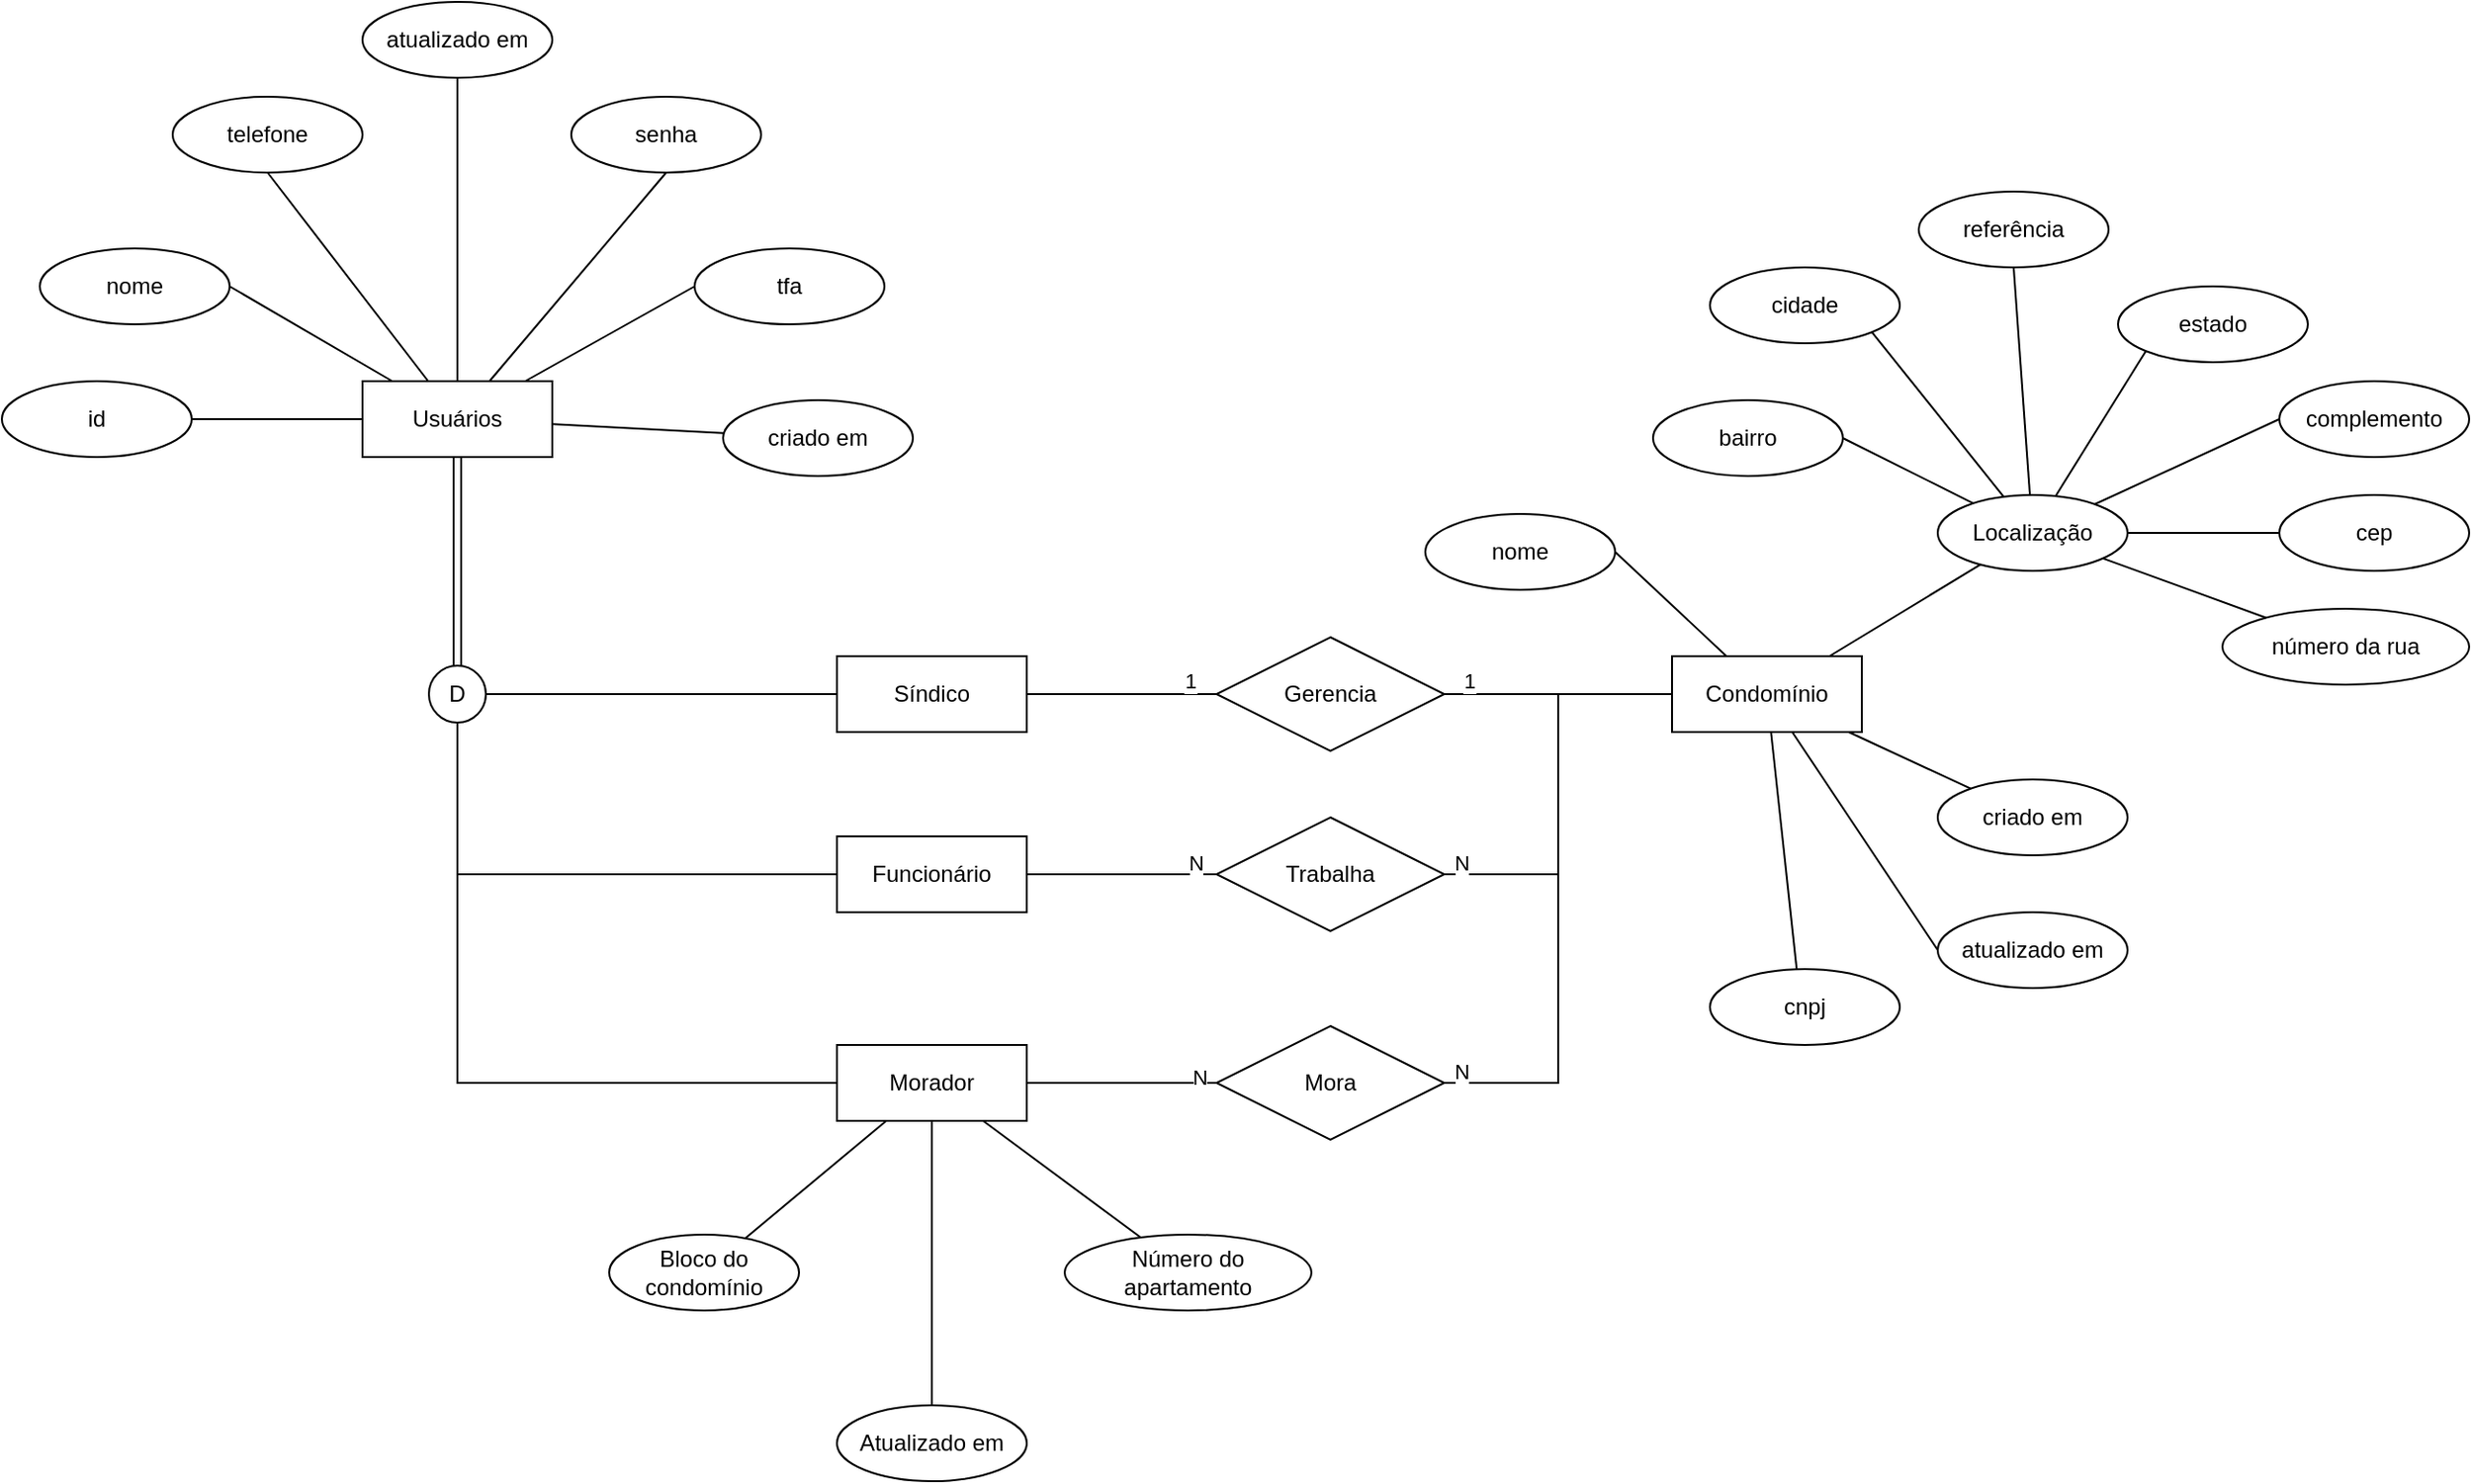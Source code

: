 <mxfile version="24.7.5">
  <diagram name="Page-1" id="kRg1-ay8pMj5Pi-dX9Vl">
    <mxGraphModel dx="1342" dy="816" grid="1" gridSize="10" guides="1" tooltips="1" connect="1" arrows="1" fold="1" page="1" pageScale="1" pageWidth="850" pageHeight="1100" math="0" shadow="0">
      <root>
        <mxCell id="0" />
        <mxCell id="1" parent="0" />
        <mxCell id="BigQCFhnfqjvSyWV48ns-22" style="rounded=0;orthogonalLoop=1;jettySize=auto;html=1;endArrow=none;endFill=0;" edge="1" parent="1" source="BigQCFhnfqjvSyWV48ns-14" target="BigQCFhnfqjvSyWV48ns-20">
          <mxGeometry relative="1" as="geometry" />
        </mxCell>
        <mxCell id="BigQCFhnfqjvSyWV48ns-23" style="rounded=0;orthogonalLoop=1;jettySize=auto;html=1;entryX=0;entryY=0.5;entryDx=0;entryDy=0;endArrow=none;endFill=0;" edge="1" parent="1" source="BigQCFhnfqjvSyWV48ns-14" target="BigQCFhnfqjvSyWV48ns-19">
          <mxGeometry relative="1" as="geometry" />
        </mxCell>
        <mxCell id="BigQCFhnfqjvSyWV48ns-24" style="rounded=0;orthogonalLoop=1;jettySize=auto;html=1;entryX=0.5;entryY=1;entryDx=0;entryDy=0;endArrow=none;endFill=0;" edge="1" parent="1" source="BigQCFhnfqjvSyWV48ns-14" target="BigQCFhnfqjvSyWV48ns-18">
          <mxGeometry relative="1" as="geometry" />
        </mxCell>
        <mxCell id="BigQCFhnfqjvSyWV48ns-25" style="rounded=0;orthogonalLoop=1;jettySize=auto;html=1;entryX=0.5;entryY=1;entryDx=0;entryDy=0;endArrow=none;endFill=0;" edge="1" parent="1" source="BigQCFhnfqjvSyWV48ns-14" target="BigQCFhnfqjvSyWV48ns-17">
          <mxGeometry relative="1" as="geometry" />
        </mxCell>
        <mxCell id="BigQCFhnfqjvSyWV48ns-26" style="rounded=0;orthogonalLoop=1;jettySize=auto;html=1;entryX=1;entryY=0.5;entryDx=0;entryDy=0;endArrow=none;endFill=0;" edge="1" parent="1" source="BigQCFhnfqjvSyWV48ns-14" target="BigQCFhnfqjvSyWV48ns-16">
          <mxGeometry relative="1" as="geometry" />
        </mxCell>
        <mxCell id="BigQCFhnfqjvSyWV48ns-27" style="rounded=0;orthogonalLoop=1;jettySize=auto;html=1;entryX=1;entryY=0.5;entryDx=0;entryDy=0;endArrow=none;endFill=0;" edge="1" parent="1" source="BigQCFhnfqjvSyWV48ns-14" target="BigQCFhnfqjvSyWV48ns-15">
          <mxGeometry relative="1" as="geometry" />
        </mxCell>
        <mxCell id="BigQCFhnfqjvSyWV48ns-28" style="rounded=0;orthogonalLoop=1;jettySize=auto;html=1;entryX=0.5;entryY=1;entryDx=0;entryDy=0;endArrow=none;endFill=0;" edge="1" parent="1" source="BigQCFhnfqjvSyWV48ns-14" target="BigQCFhnfqjvSyWV48ns-21">
          <mxGeometry relative="1" as="geometry" />
        </mxCell>
        <mxCell id="BigQCFhnfqjvSyWV48ns-31" value="" style="edgeStyle=orthogonalEdgeStyle;rounded=0;orthogonalLoop=1;jettySize=auto;html=1;endArrow=none;endFill=0;shape=link;" edge="1" parent="1" source="BigQCFhnfqjvSyWV48ns-14" target="BigQCFhnfqjvSyWV48ns-30">
          <mxGeometry relative="1" as="geometry" />
        </mxCell>
        <mxCell id="BigQCFhnfqjvSyWV48ns-14" value="Usuários" style="whiteSpace=wrap;html=1;align=center;" vertex="1" parent="1">
          <mxGeometry x="250" y="350" width="100" height="40" as="geometry" />
        </mxCell>
        <mxCell id="BigQCFhnfqjvSyWV48ns-15" value="id" style="ellipse;whiteSpace=wrap;html=1;align=center;" vertex="1" parent="1">
          <mxGeometry x="60" y="350" width="100" height="40" as="geometry" />
        </mxCell>
        <mxCell id="BigQCFhnfqjvSyWV48ns-16" value="nome" style="ellipse;whiteSpace=wrap;html=1;align=center;" vertex="1" parent="1">
          <mxGeometry x="80" y="280" width="100" height="40" as="geometry" />
        </mxCell>
        <mxCell id="BigQCFhnfqjvSyWV48ns-17" value="telefone" style="ellipse;whiteSpace=wrap;html=1;align=center;" vertex="1" parent="1">
          <mxGeometry x="150" y="200" width="100" height="40" as="geometry" />
        </mxCell>
        <mxCell id="BigQCFhnfqjvSyWV48ns-18" value="senha" style="ellipse;whiteSpace=wrap;html=1;align=center;" vertex="1" parent="1">
          <mxGeometry x="360" y="200" width="100" height="40" as="geometry" />
        </mxCell>
        <mxCell id="BigQCFhnfqjvSyWV48ns-19" value="tfa" style="ellipse;whiteSpace=wrap;html=1;align=center;" vertex="1" parent="1">
          <mxGeometry x="425" y="280" width="100" height="40" as="geometry" />
        </mxCell>
        <mxCell id="BigQCFhnfqjvSyWV48ns-20" value="criado em" style="ellipse;whiteSpace=wrap;html=1;align=center;" vertex="1" parent="1">
          <mxGeometry x="440" y="360" width="100" height="40" as="geometry" />
        </mxCell>
        <mxCell id="BigQCFhnfqjvSyWV48ns-21" value="atualizado em" style="ellipse;whiteSpace=wrap;html=1;align=center;" vertex="1" parent="1">
          <mxGeometry x="250" y="150" width="100" height="40" as="geometry" />
        </mxCell>
        <mxCell id="BigQCFhnfqjvSyWV48ns-86" style="edgeStyle=orthogonalEdgeStyle;rounded=0;orthogonalLoop=1;jettySize=auto;html=1;entryX=0;entryY=0.5;entryDx=0;entryDy=0;endArrow=none;endFill=0;" edge="1" parent="1" source="BigQCFhnfqjvSyWV48ns-29" target="BigQCFhnfqjvSyWV48ns-85">
          <mxGeometry relative="1" as="geometry" />
        </mxCell>
        <mxCell id="BigQCFhnfqjvSyWV48ns-95" value="N" style="edgeLabel;html=1;align=center;verticalAlign=middle;resizable=0;points=[];" vertex="1" connectable="0" parent="BigQCFhnfqjvSyWV48ns-86">
          <mxGeometry x="0.78" y="-3" relative="1" as="geometry">
            <mxPoint y="-9" as="offset" />
          </mxGeometry>
        </mxCell>
        <mxCell id="BigQCFhnfqjvSyWV48ns-29" value="Funcionário" style="whiteSpace=wrap;html=1;align=center;" vertex="1" parent="1">
          <mxGeometry x="500" y="590" width="100" height="40" as="geometry" />
        </mxCell>
        <mxCell id="BigQCFhnfqjvSyWV48ns-32" style="rounded=0;orthogonalLoop=1;jettySize=auto;html=1;entryX=0;entryY=0.5;entryDx=0;entryDy=0;endArrow=none;endFill=0;edgeStyle=orthogonalEdgeStyle;" edge="1" parent="1" source="BigQCFhnfqjvSyWV48ns-30" target="BigQCFhnfqjvSyWV48ns-29">
          <mxGeometry relative="1" as="geometry">
            <Array as="points">
              <mxPoint x="300" y="610" />
            </Array>
          </mxGeometry>
        </mxCell>
        <mxCell id="BigQCFhnfqjvSyWV48ns-36" style="rounded=0;orthogonalLoop=1;jettySize=auto;html=1;endArrow=none;endFill=0;" edge="1" parent="1" source="BigQCFhnfqjvSyWV48ns-30" target="BigQCFhnfqjvSyWV48ns-35">
          <mxGeometry relative="1" as="geometry" />
        </mxCell>
        <mxCell id="BigQCFhnfqjvSyWV48ns-51" style="rounded=0;orthogonalLoop=1;jettySize=auto;html=1;entryX=0;entryY=0.5;entryDx=0;entryDy=0;endArrow=none;endFill=0;edgeStyle=orthogonalEdgeStyle;" edge="1" parent="1" source="BigQCFhnfqjvSyWV48ns-30" target="BigQCFhnfqjvSyWV48ns-33">
          <mxGeometry relative="1" as="geometry">
            <Array as="points">
              <mxPoint x="300" y="720" />
            </Array>
          </mxGeometry>
        </mxCell>
        <mxCell id="BigQCFhnfqjvSyWV48ns-30" value="D" style="ellipse;whiteSpace=wrap;html=1;" vertex="1" parent="1">
          <mxGeometry x="285" y="500" width="30" height="30" as="geometry" />
        </mxCell>
        <mxCell id="BigQCFhnfqjvSyWV48ns-44" style="rounded=0;orthogonalLoop=1;jettySize=auto;html=1;endArrow=none;endFill=0;" edge="1" parent="1" source="BigQCFhnfqjvSyWV48ns-33" target="BigQCFhnfqjvSyWV48ns-43">
          <mxGeometry relative="1" as="geometry" />
        </mxCell>
        <mxCell id="BigQCFhnfqjvSyWV48ns-45" style="rounded=0;orthogonalLoop=1;jettySize=auto;html=1;endArrow=none;endFill=0;" edge="1" parent="1" source="BigQCFhnfqjvSyWV48ns-33" target="BigQCFhnfqjvSyWV48ns-39">
          <mxGeometry relative="1" as="geometry" />
        </mxCell>
        <mxCell id="BigQCFhnfqjvSyWV48ns-46" style="rounded=0;orthogonalLoop=1;jettySize=auto;html=1;endArrow=none;endFill=0;" edge="1" parent="1" source="BigQCFhnfqjvSyWV48ns-33" target="BigQCFhnfqjvSyWV48ns-42">
          <mxGeometry relative="1" as="geometry" />
        </mxCell>
        <mxCell id="BigQCFhnfqjvSyWV48ns-89" style="edgeStyle=orthogonalEdgeStyle;rounded=0;orthogonalLoop=1;jettySize=auto;html=1;entryX=0;entryY=0.5;entryDx=0;entryDy=0;endArrow=none;endFill=0;" edge="1" parent="1" source="BigQCFhnfqjvSyWV48ns-33" target="BigQCFhnfqjvSyWV48ns-88">
          <mxGeometry relative="1" as="geometry" />
        </mxCell>
        <mxCell id="BigQCFhnfqjvSyWV48ns-98" value="N" style="edgeLabel;html=1;align=center;verticalAlign=middle;resizable=0;points=[];" vertex="1" connectable="0" parent="BigQCFhnfqjvSyWV48ns-89">
          <mxGeometry x="0.544" y="3" relative="1" as="geometry">
            <mxPoint x="14" as="offset" />
          </mxGeometry>
        </mxCell>
        <mxCell id="BigQCFhnfqjvSyWV48ns-33" value="Morador" style="whiteSpace=wrap;html=1;align=center;" vertex="1" parent="1">
          <mxGeometry x="500" y="700" width="100" height="40" as="geometry" />
        </mxCell>
        <mxCell id="BigQCFhnfqjvSyWV48ns-91" style="edgeStyle=orthogonalEdgeStyle;rounded=0;orthogonalLoop=1;jettySize=auto;html=1;entryX=0;entryY=0.5;entryDx=0;entryDy=0;endArrow=none;endFill=0;" edge="1" parent="1" source="BigQCFhnfqjvSyWV48ns-35" target="BigQCFhnfqjvSyWV48ns-82">
          <mxGeometry relative="1" as="geometry" />
        </mxCell>
        <mxCell id="BigQCFhnfqjvSyWV48ns-92" value="1" style="edgeLabel;html=1;align=center;verticalAlign=middle;resizable=0;points=[];" vertex="1" connectable="0" parent="BigQCFhnfqjvSyWV48ns-91">
          <mxGeometry x="0.707" y="2" relative="1" as="geometry">
            <mxPoint y="-5" as="offset" />
          </mxGeometry>
        </mxCell>
        <mxCell id="BigQCFhnfqjvSyWV48ns-35" value="Síndico" style="whiteSpace=wrap;html=1;align=center;" vertex="1" parent="1">
          <mxGeometry x="500" y="495" width="100" height="40" as="geometry" />
        </mxCell>
        <mxCell id="BigQCFhnfqjvSyWV48ns-39" value="Número do apartamento" style="ellipse;whiteSpace=wrap;html=1;align=center;" vertex="1" parent="1">
          <mxGeometry x="620" y="800" width="130" height="40" as="geometry" />
        </mxCell>
        <mxCell id="BigQCFhnfqjvSyWV48ns-42" value="Bloco do condomínio" style="ellipse;whiteSpace=wrap;html=1;align=center;" vertex="1" parent="1">
          <mxGeometry x="380" y="800" width="100" height="40" as="geometry" />
        </mxCell>
        <mxCell id="BigQCFhnfqjvSyWV48ns-43" value="Atualizado em" style="ellipse;whiteSpace=wrap;html=1;align=center;" vertex="1" parent="1">
          <mxGeometry x="500" y="890" width="100" height="40" as="geometry" />
        </mxCell>
        <mxCell id="BigQCFhnfqjvSyWV48ns-73" style="rounded=0;orthogonalLoop=1;jettySize=auto;html=1;endArrow=none;endFill=0;" edge="1" parent="1" source="BigQCFhnfqjvSyWV48ns-52" target="BigQCFhnfqjvSyWV48ns-59">
          <mxGeometry relative="1" as="geometry" />
        </mxCell>
        <mxCell id="BigQCFhnfqjvSyWV48ns-74" style="rounded=0;orthogonalLoop=1;jettySize=auto;html=1;entryX=0.5;entryY=1;entryDx=0;entryDy=0;endArrow=none;endFill=0;" edge="1" parent="1" source="BigQCFhnfqjvSyWV48ns-52" target="BigQCFhnfqjvSyWV48ns-57">
          <mxGeometry relative="1" as="geometry" />
        </mxCell>
        <mxCell id="BigQCFhnfqjvSyWV48ns-75" style="rounded=0;orthogonalLoop=1;jettySize=auto;html=1;entryX=1;entryY=0.5;entryDx=0;entryDy=0;endArrow=none;endFill=0;" edge="1" parent="1" source="BigQCFhnfqjvSyWV48ns-52" target="BigQCFhnfqjvSyWV48ns-53">
          <mxGeometry relative="1" as="geometry" />
        </mxCell>
        <mxCell id="BigQCFhnfqjvSyWV48ns-76" style="rounded=0;orthogonalLoop=1;jettySize=auto;html=1;endArrow=none;endFill=0;" edge="1" parent="1" source="BigQCFhnfqjvSyWV48ns-52" target="BigQCFhnfqjvSyWV48ns-71">
          <mxGeometry relative="1" as="geometry" />
        </mxCell>
        <mxCell id="BigQCFhnfqjvSyWV48ns-77" style="rounded=0;orthogonalLoop=1;jettySize=auto;html=1;endArrow=none;endFill=0;entryX=0;entryY=0.5;entryDx=0;entryDy=0;" edge="1" parent="1" source="BigQCFhnfqjvSyWV48ns-52" target="BigQCFhnfqjvSyWV48ns-72">
          <mxGeometry relative="1" as="geometry" />
        </mxCell>
        <mxCell id="BigQCFhnfqjvSyWV48ns-52" value="Condomínio" style="whiteSpace=wrap;html=1;align=center;" vertex="1" parent="1">
          <mxGeometry x="940" y="495" width="100" height="40" as="geometry" />
        </mxCell>
        <mxCell id="BigQCFhnfqjvSyWV48ns-53" value="nome" style="ellipse;whiteSpace=wrap;html=1;align=center;" vertex="1" parent="1">
          <mxGeometry x="810" y="420" width="100" height="40" as="geometry" />
        </mxCell>
        <mxCell id="BigQCFhnfqjvSyWV48ns-54" value="cep" style="ellipse;whiteSpace=wrap;html=1;align=center;" vertex="1" parent="1">
          <mxGeometry x="1260" y="410" width="100" height="40" as="geometry" />
        </mxCell>
        <mxCell id="BigQCFhnfqjvSyWV48ns-55" value="número da rua" style="ellipse;whiteSpace=wrap;html=1;align=center;" vertex="1" parent="1">
          <mxGeometry x="1230" y="470" width="130" height="40" as="geometry" />
        </mxCell>
        <mxCell id="BigQCFhnfqjvSyWV48ns-57" value="cnpj" style="ellipse;whiteSpace=wrap;html=1;align=center;" vertex="1" parent="1">
          <mxGeometry x="960" y="660" width="100" height="40" as="geometry" />
        </mxCell>
        <mxCell id="BigQCFhnfqjvSyWV48ns-58" value="referência" style="ellipse;whiteSpace=wrap;html=1;align=center;" vertex="1" parent="1">
          <mxGeometry x="1070" y="250" width="100" height="40" as="geometry" />
        </mxCell>
        <mxCell id="BigQCFhnfqjvSyWV48ns-63" style="rounded=0;orthogonalLoop=1;jettySize=auto;html=1;entryX=0.5;entryY=1;entryDx=0;entryDy=0;endArrow=none;endFill=0;" edge="1" parent="1" source="BigQCFhnfqjvSyWV48ns-59" target="BigQCFhnfqjvSyWV48ns-58">
          <mxGeometry relative="1" as="geometry" />
        </mxCell>
        <mxCell id="BigQCFhnfqjvSyWV48ns-64" style="rounded=0;orthogonalLoop=1;jettySize=auto;html=1;entryX=0;entryY=1;entryDx=0;entryDy=0;endArrow=none;endFill=0;" edge="1" parent="1" source="BigQCFhnfqjvSyWV48ns-59" target="BigQCFhnfqjvSyWV48ns-60">
          <mxGeometry relative="1" as="geometry" />
        </mxCell>
        <mxCell id="BigQCFhnfqjvSyWV48ns-65" style="rounded=0;orthogonalLoop=1;jettySize=auto;html=1;entryX=0;entryY=0.5;entryDx=0;entryDy=0;endArrow=none;endFill=0;" edge="1" parent="1" source="BigQCFhnfqjvSyWV48ns-59" target="BigQCFhnfqjvSyWV48ns-54">
          <mxGeometry relative="1" as="geometry" />
        </mxCell>
        <mxCell id="BigQCFhnfqjvSyWV48ns-66" style="rounded=0;orthogonalLoop=1;jettySize=auto;html=1;endArrow=none;endFill=0;" edge="1" parent="1" source="BigQCFhnfqjvSyWV48ns-59" target="BigQCFhnfqjvSyWV48ns-55">
          <mxGeometry relative="1" as="geometry" />
        </mxCell>
        <mxCell id="BigQCFhnfqjvSyWV48ns-70" style="rounded=0;orthogonalLoop=1;jettySize=auto;html=1;entryX=0;entryY=0.5;entryDx=0;entryDy=0;endArrow=none;endFill=0;" edge="1" parent="1" source="BigQCFhnfqjvSyWV48ns-59" target="BigQCFhnfqjvSyWV48ns-68">
          <mxGeometry relative="1" as="geometry" />
        </mxCell>
        <mxCell id="BigQCFhnfqjvSyWV48ns-79" style="rounded=0;orthogonalLoop=1;jettySize=auto;html=1;entryX=1;entryY=1;entryDx=0;entryDy=0;endArrow=none;endFill=0;" edge="1" parent="1" source="BigQCFhnfqjvSyWV48ns-59" target="BigQCFhnfqjvSyWV48ns-78">
          <mxGeometry relative="1" as="geometry" />
        </mxCell>
        <mxCell id="BigQCFhnfqjvSyWV48ns-81" style="rounded=0;orthogonalLoop=1;jettySize=auto;html=1;entryX=1;entryY=0.5;entryDx=0;entryDy=0;endArrow=none;endFill=0;" edge="1" parent="1" source="BigQCFhnfqjvSyWV48ns-59" target="BigQCFhnfqjvSyWV48ns-80">
          <mxGeometry relative="1" as="geometry" />
        </mxCell>
        <mxCell id="BigQCFhnfqjvSyWV48ns-59" value="Localização" style="ellipse;whiteSpace=wrap;html=1;align=center;" vertex="1" parent="1">
          <mxGeometry x="1080" y="410" width="100" height="40" as="geometry" />
        </mxCell>
        <mxCell id="BigQCFhnfqjvSyWV48ns-60" value="estado" style="ellipse;whiteSpace=wrap;html=1;align=center;" vertex="1" parent="1">
          <mxGeometry x="1175" y="300" width="100" height="40" as="geometry" />
        </mxCell>
        <mxCell id="BigQCFhnfqjvSyWV48ns-68" value="complemento" style="ellipse;whiteSpace=wrap;html=1;align=center;" vertex="1" parent="1">
          <mxGeometry x="1260" y="350" width="100" height="40" as="geometry" />
        </mxCell>
        <mxCell id="BigQCFhnfqjvSyWV48ns-71" value="criado em" style="ellipse;whiteSpace=wrap;html=1;align=center;" vertex="1" parent="1">
          <mxGeometry x="1080" y="560" width="100" height="40" as="geometry" />
        </mxCell>
        <mxCell id="BigQCFhnfqjvSyWV48ns-72" value="atualizado em" style="ellipse;whiteSpace=wrap;html=1;align=center;" vertex="1" parent="1">
          <mxGeometry x="1080" y="630" width="100" height="40" as="geometry" />
        </mxCell>
        <mxCell id="BigQCFhnfqjvSyWV48ns-78" value="cidade" style="ellipse;whiteSpace=wrap;html=1;align=center;" vertex="1" parent="1">
          <mxGeometry x="960" y="290" width="100" height="40" as="geometry" />
        </mxCell>
        <mxCell id="BigQCFhnfqjvSyWV48ns-80" value="bairro" style="ellipse;whiteSpace=wrap;html=1;align=center;" vertex="1" parent="1">
          <mxGeometry x="930" y="360" width="100" height="40" as="geometry" />
        </mxCell>
        <mxCell id="BigQCFhnfqjvSyWV48ns-84" style="edgeStyle=orthogonalEdgeStyle;rounded=0;orthogonalLoop=1;jettySize=auto;html=1;entryX=0;entryY=0.5;entryDx=0;entryDy=0;endArrow=none;endFill=0;" edge="1" parent="1" source="BigQCFhnfqjvSyWV48ns-82" target="BigQCFhnfqjvSyWV48ns-52">
          <mxGeometry relative="1" as="geometry" />
        </mxCell>
        <mxCell id="BigQCFhnfqjvSyWV48ns-93" value="1" style="edgeLabel;html=1;align=center;verticalAlign=middle;resizable=0;points=[];" vertex="1" connectable="0" parent="BigQCFhnfqjvSyWV48ns-84">
          <mxGeometry x="-0.789" y="-2" relative="1" as="geometry">
            <mxPoint y="-9" as="offset" />
          </mxGeometry>
        </mxCell>
        <mxCell id="BigQCFhnfqjvSyWV48ns-82" value="Gerencia" style="shape=rhombus;perimeter=rhombusPerimeter;whiteSpace=wrap;html=1;align=center;" vertex="1" parent="1">
          <mxGeometry x="700" y="485" width="120" height="60" as="geometry" />
        </mxCell>
        <mxCell id="BigQCFhnfqjvSyWV48ns-87" style="edgeStyle=orthogonalEdgeStyle;rounded=0;orthogonalLoop=1;jettySize=auto;html=1;entryX=0;entryY=0.5;entryDx=0;entryDy=0;endArrow=none;endFill=0;" edge="1" parent="1" source="BigQCFhnfqjvSyWV48ns-85" target="BigQCFhnfqjvSyWV48ns-52">
          <mxGeometry relative="1" as="geometry" />
        </mxCell>
        <mxCell id="BigQCFhnfqjvSyWV48ns-96" value="N" style="edgeLabel;html=1;align=center;verticalAlign=middle;resizable=0;points=[];" vertex="1" connectable="0" parent="BigQCFhnfqjvSyWV48ns-87">
          <mxGeometry x="-0.798" y="-4" relative="1" as="geometry">
            <mxPoint x="-13" y="-10" as="offset" />
          </mxGeometry>
        </mxCell>
        <mxCell id="BigQCFhnfqjvSyWV48ns-85" value="Trabalha" style="shape=rhombus;perimeter=rhombusPerimeter;whiteSpace=wrap;html=1;align=center;" vertex="1" parent="1">
          <mxGeometry x="700" y="580" width="120" height="60" as="geometry" />
        </mxCell>
        <mxCell id="BigQCFhnfqjvSyWV48ns-90" style="rounded=0;orthogonalLoop=1;jettySize=auto;html=1;entryX=0;entryY=0.5;entryDx=0;entryDy=0;edgeStyle=orthogonalEdgeStyle;endArrow=none;endFill=0;" edge="1" parent="1" source="BigQCFhnfqjvSyWV48ns-88" target="BigQCFhnfqjvSyWV48ns-52">
          <mxGeometry relative="1" as="geometry">
            <mxPoint x="940" y="510" as="targetPoint" />
          </mxGeometry>
        </mxCell>
        <mxCell id="BigQCFhnfqjvSyWV48ns-97" value="N" style="edgeLabel;html=1;align=center;verticalAlign=middle;resizable=0;points=[];" vertex="1" connectable="0" parent="BigQCFhnfqjvSyWV48ns-90">
          <mxGeometry x="-0.933" y="2" relative="1" as="geometry">
            <mxPoint x="-2" y="-4" as="offset" />
          </mxGeometry>
        </mxCell>
        <mxCell id="BigQCFhnfqjvSyWV48ns-88" value="Mora" style="shape=rhombus;perimeter=rhombusPerimeter;whiteSpace=wrap;html=1;align=center;" vertex="1" parent="1">
          <mxGeometry x="700" y="690" width="120" height="60" as="geometry" />
        </mxCell>
      </root>
    </mxGraphModel>
  </diagram>
</mxfile>
